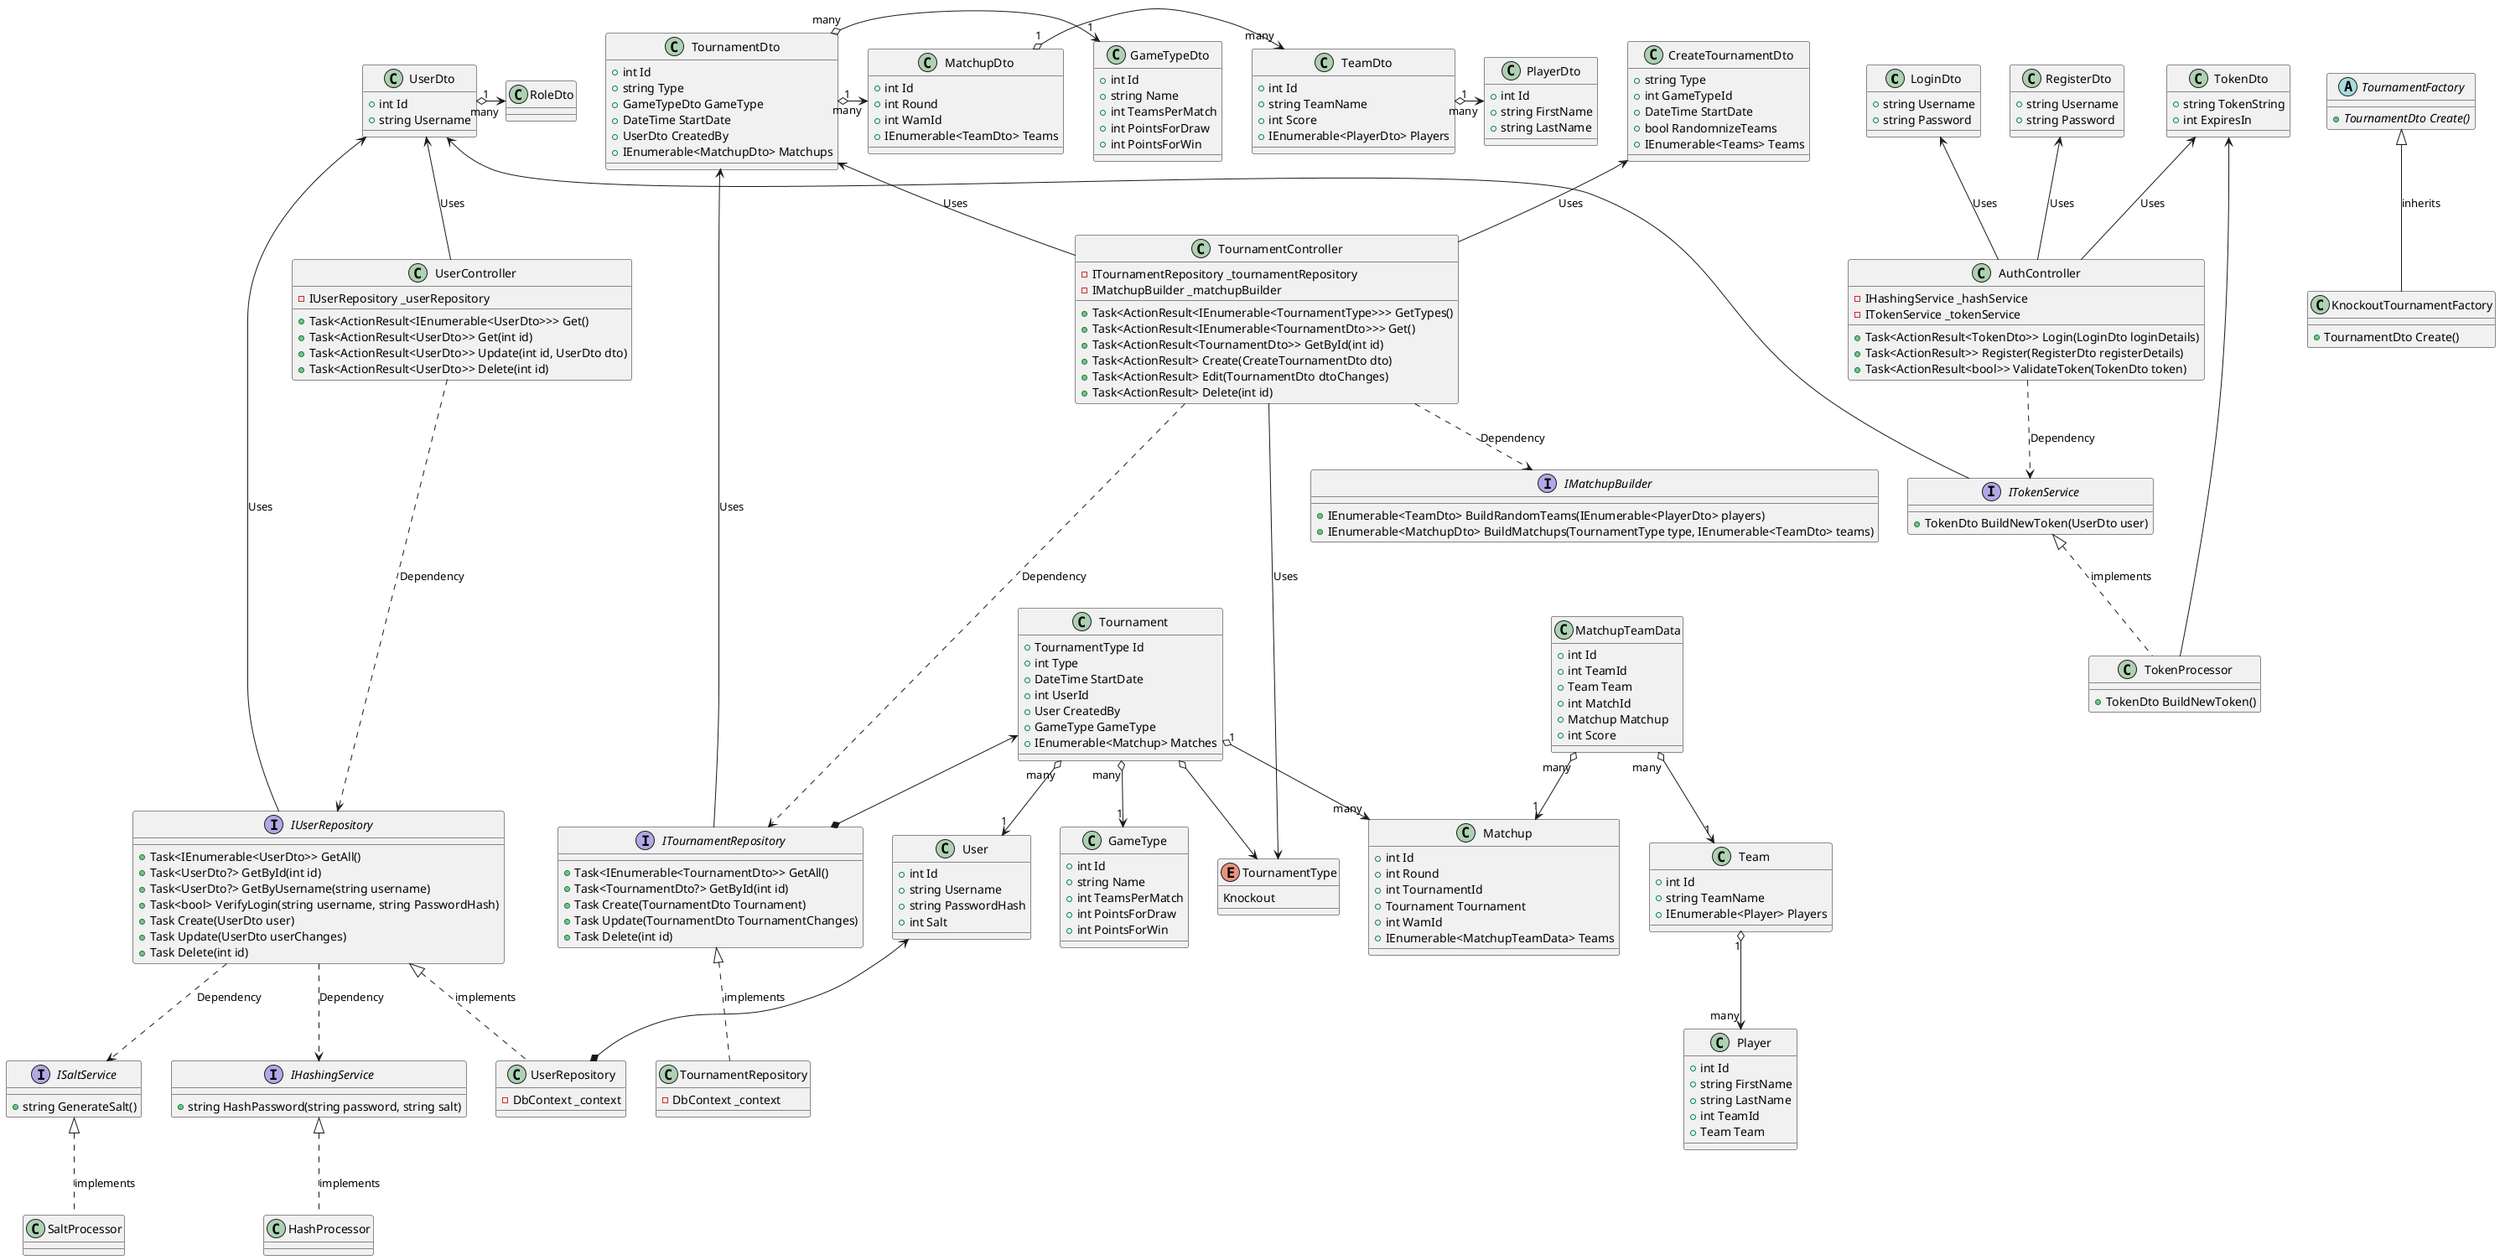 @startuml API_Class_Diagram

'*********'
'* DTO's *'
'*********'

class LoginDto {
    +string Username
    +string Password
}

class RegisterDto {
    +string Username
    +string Password
}

class UserDto {
    +int Id
    +string Username
}
UserDto "1" o-> "many" RoleDto

class TokenDto {
    +string TokenString
    +int ExpiresIn
}

class CreateTournamentDto {
    +string Type
    +int GameTypeId
    +DateTime StartDate
    +bool RandomnizeTeams
    +IEnumerable<Teams> Teams
}

class TournamentDto {
    +int Id
    +string Type
    +GameTypeDto GameType
    +DateTime StartDate
    +UserDto CreatedBy
    +IEnumerable<MatchupDto> Matchups
}
TournamentDto "1" o-> "many" MatchupDto
TournamentDto "many" o-> "1" GameTypeDto

class MatchupDto {
    +int Id
    +int Round
    +int WamId
    +IEnumerable<TeamDto> Teams
}
MatchupDto "1" o-> "many" TeamDto

class TeamDto {
    +int Id
    +string TeamName
    +int Score
    +IEnumerable<PlayerDto> Players
}
TeamDto "1" o-> "many" PlayerDto

class PlayerDto {
    +int Id
    +string FirstName
    +string LastName
}

class GameTypeDto {
    +int Id
    +string Name
    +int TeamsPerMatch
    +int PointsForDraw
    +int PointsForWin
}

'***************'
'* Controllers *'
'***************'
class UserController {
    -IUserRepository _userRepository
    +Task<ActionResult<IEnumerable<UserDto>>> Get()
    +Task<ActionResult<UserDto>> Get(int id)
    +Task<ActionResult<UserDto>> Update(int id, UserDto dto)
    +Task<ActionResult<UserDto>> Delete(int id)  
}
UserDto <-- UserController : Uses
UserController ....> IUserRepository : Dependency

class AuthController {
    -IHashingService _hashService
    -ITokenService _tokenService
    +Task<ActionResult<TokenDto>> Login(LoginDto loginDetails)
    +Task<ActionResult>> Register(RegisterDto registerDetails)
    +Task<ActionResult<bool>> ValidateToken(TokenDto token)
}
AuthController ..> ITokenService : Dependency
TokenDto <-- AuthController : Uses
LoginDto <-- AuthController : Uses
RegisterDto <-- AuthController : Uses

class TournamentController {
    -ITournamentRepository _tournamentRepository
    -IMatchupBuilder _matchupBuilder
    +Task<ActionResult<IEnumerable<TournamentType>>> GetTypes()
    +Task<ActionResult<IEnumerable<TournamentDto>>> Get()
    +Task<ActionResult<TournamentDto>> GetById(int id)
    +Task<ActionResult> Create(CreateTournamentDto dto)
    +Task<ActionResult> Edit(TournamentDto dtoChanges)
    +Task<ActionResult> Delete(int id)
}
TournamentController ....> ITournamentRepository : Dependency
TournamentController ..> IMatchupBuilder : Dependency
TournamentDto <-- TournamentController : Uses
CreateTournamentDto <-- TournamentController : Uses 
TournamentController ----> TournamentType : Uses

'************'
'* Services *'
'************'

interface IHashingService {
    +string HashPassword(string password, string salt)
}

class HashProcessor {
}
IHashingService <|.. HashProcessor : implements


interface ISaltService {
    +string GenerateSalt()
}

class SaltProcessor {
}
ISaltService <|.. SaltProcessor : implements


interface ITokenService {
    +TokenDto BuildNewToken(UserDto user)
}
UserDto <--- ITokenService

class TokenProcessor {
    +TokenDto BuildNewToken()
}
TokenDto <-- TokenProcessor
ITokenService <|.. TokenProcessor : implements

interface IMatchupBuilder {
    +IEnumerable<TeamDto> BuildRandomTeams(IEnumerable<PlayerDto> players)
    +IEnumerable<MatchupDto> BuildMatchups(TournamentType type, IEnumerable<TeamDto> teams)
}

abstract class TournamentFactory {
    +{abstract}TournamentDto Create()
} 

class KnockoutTournamentFactory {
    +TournamentDto Create()
}
TournamentFactory <|-- KnockoutTournamentFactory : inherits

'**********'
'* Models *'
'**********'

enum TournamentType {
    Knockout
}

class User {
    +int Id
    +string Username
    +string PasswordHash
    +int Salt
}

class Tournament {
    +TournamentType Id
    +int Type
    +DateTime StartDate
    +int UserId
    +User CreatedBy
    +GameType GameType
    +IEnumerable<Matchup> Matches
}
Tournament o--> TournamentType
Tournament "1" o--> "many" Matchup 
Tournament "many" o--> "1" User
Tournament "many" o--> "1" GameType

class Team {
    +int Id
    +string TeamName
    +IEnumerable<Player> Players
}
Team "1" o--> "many" Player

class Player {
    +int Id
    +string FirstName
    +string LastName
    +int TeamId
    +Team Team
}

class Matchup {
    +int Id
    +int Round
    +int TournamentId
    +Tournament Tournament
    +int WamId
    +IEnumerable<MatchupTeamData> Teams
}

class MatchupTeamData {
    +int Id
    +int TeamId
    +Team Team
    +int MatchId
    +Matchup Matchup
    +int Score
}
MatchupTeamData "many" o--> "1" Matchup
MatchupTeamData "many" o--> "1" Team

class GameType {
    +int Id
    +string Name
    +int TeamsPerMatch
    +int PointsForDraw
    +int PointsForWin
}

'****************'
'* Repositories *'
'****************'

interface IUserRepository {
    +Task<IEnumerable<UserDto>> GetAll() 
    +Task<UserDto?> GetById(int id)
    +Task<UserDto?> GetByUsername(string username)
    +Task<bool> VerifyLogin(string username, string PasswordHash)
    +Task Create(UserDto user)
    +Task Update(UserDto userChanges)
    +Task Delete(int id)
}
User <--* UserRepository
UserDto <-- IUserRepository : Uses

class UserRepository {
    -DbContext _context
}
IUserRepository <|.. UserRepository : implements
IUserRepository ..> IHashingService : Dependency
IUserRepository ..> ISaltService : Dependency

interface ITournamentRepository {
    +Task<IEnumerable<TournamentDto>> GetAll() 
    +Task<TournamentDto?> GetById(int id)
    +Task Create(TournamentDto Tournament)
    +Task Update(TournamentDto TournamentChanges)
    +Task Delete(int id)
}
Tournament <--* ITournamentRepository
TournamentDto <-- ITournamentRepository : Uses

class TournamentRepository {
    -DbContext _context
}
ITournamentRepository <|.. TournamentRepository : implements
@enduml